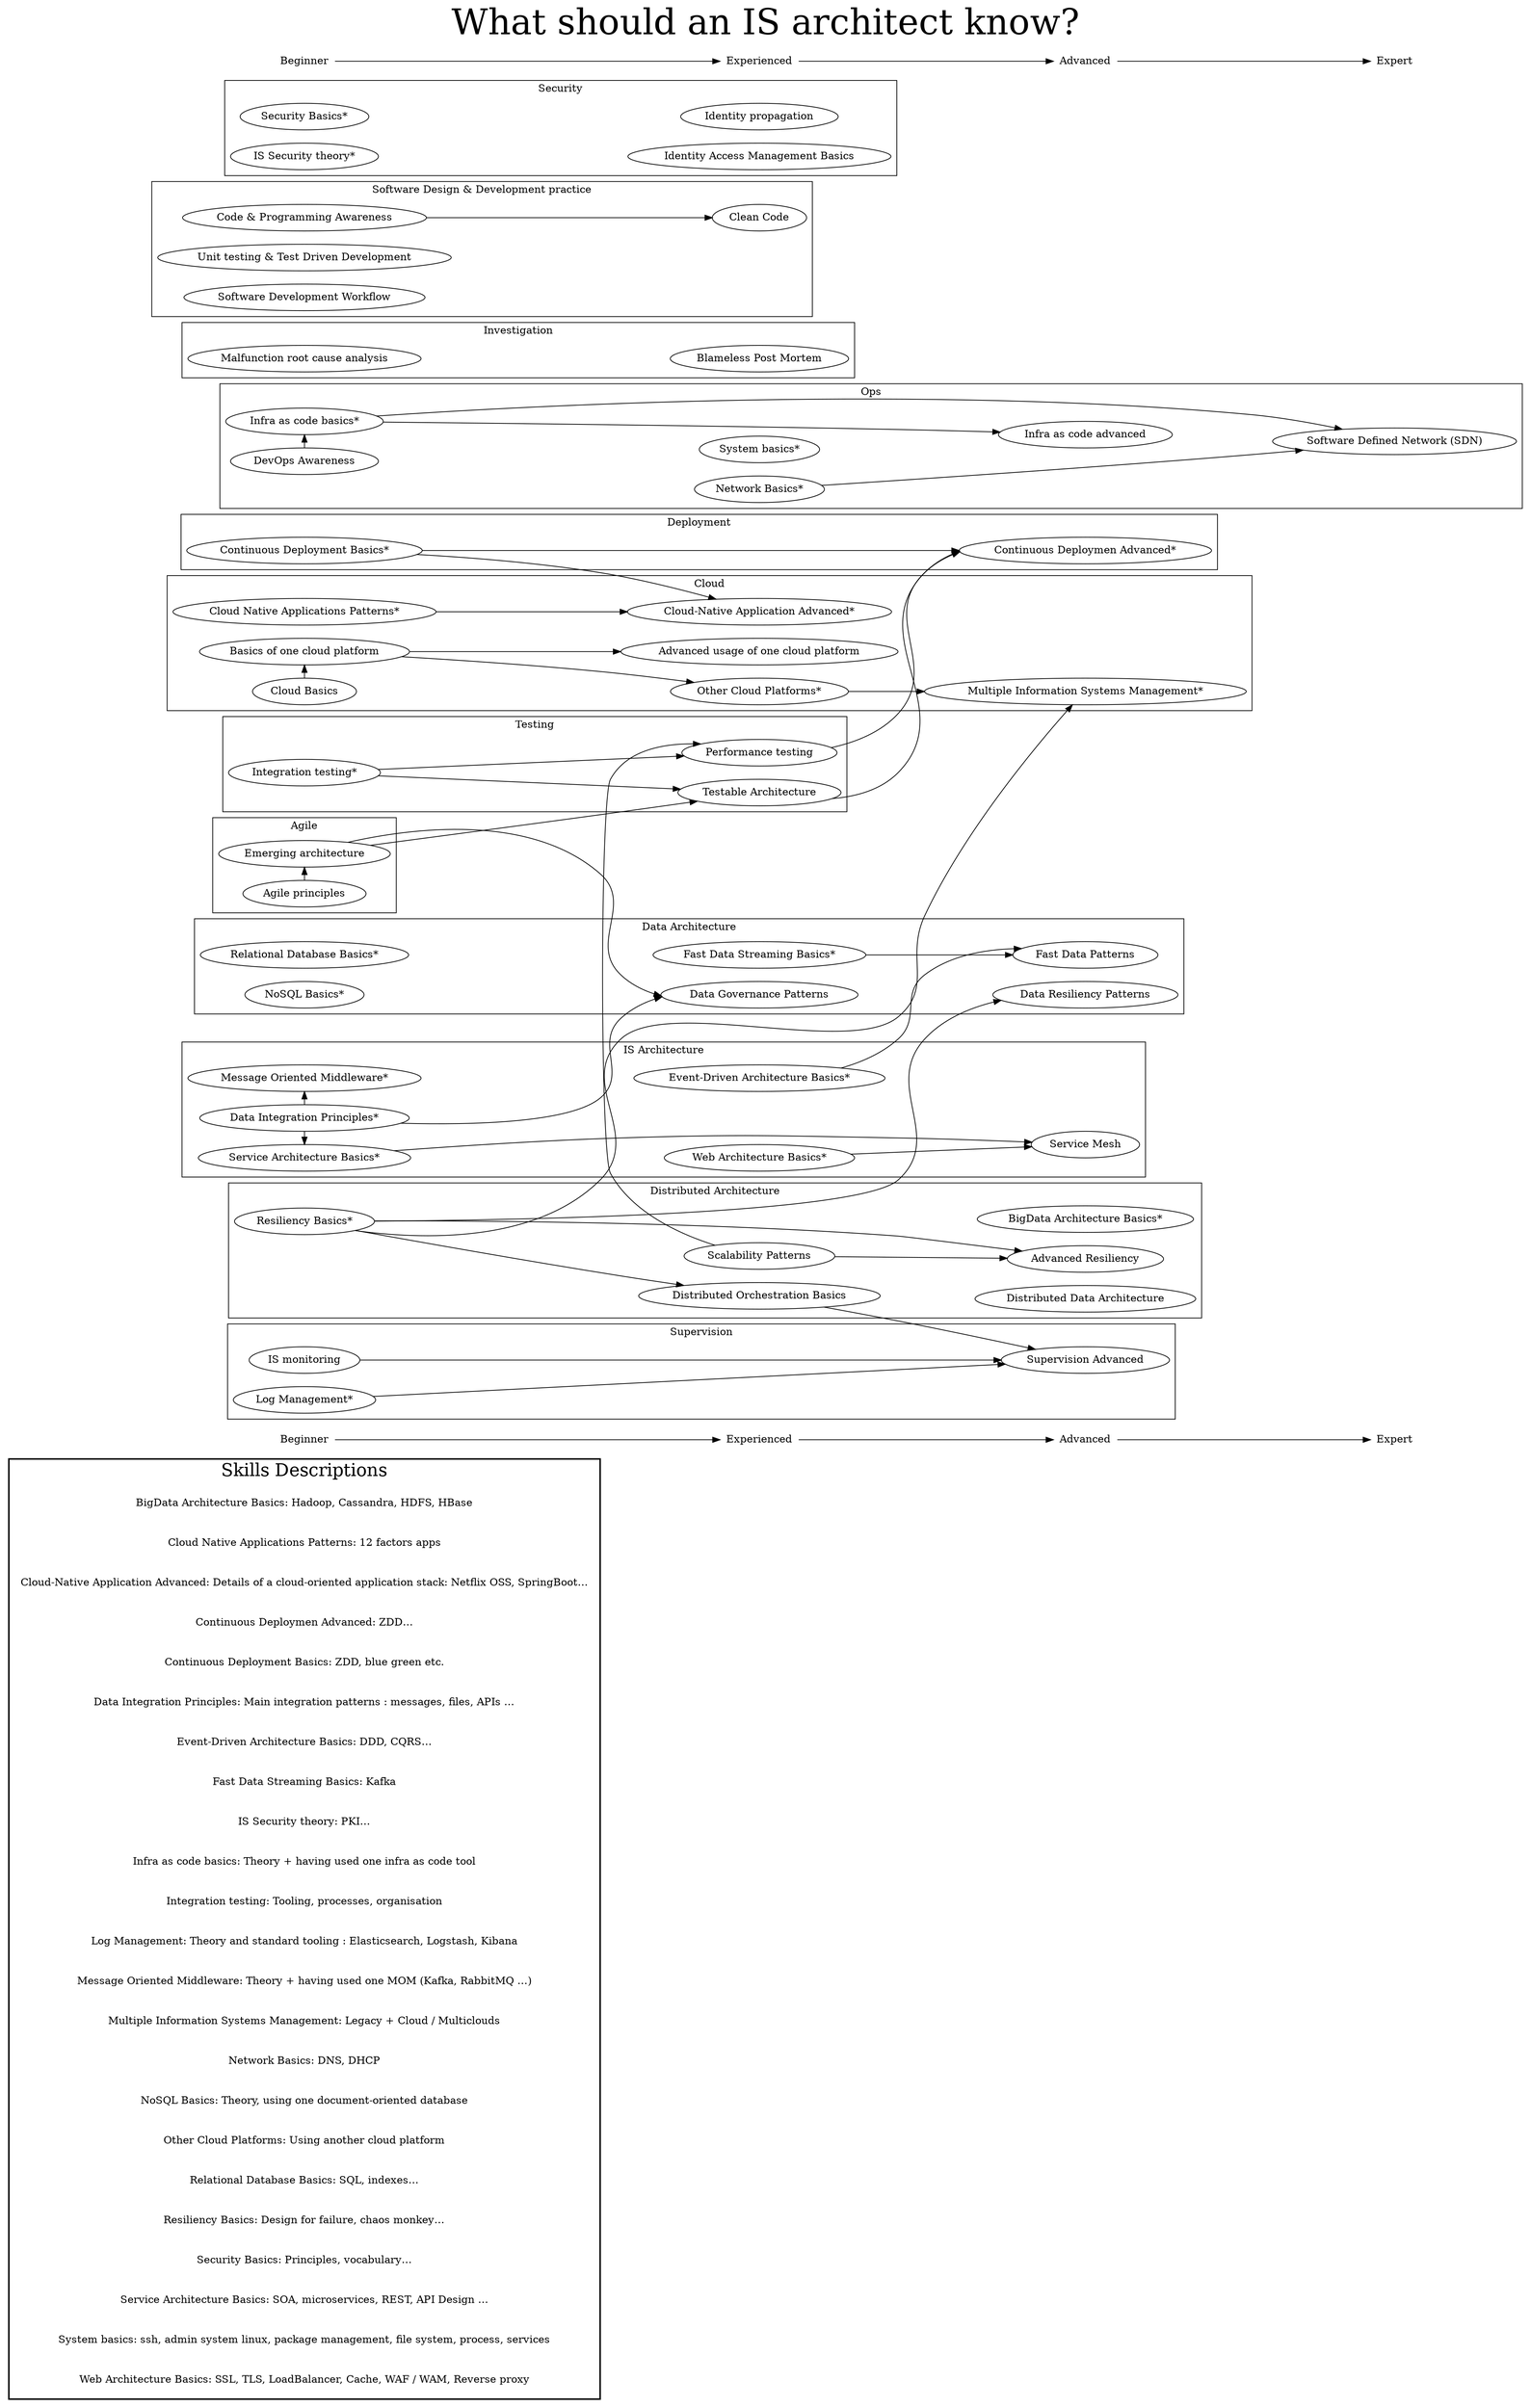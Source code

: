 digraph skills {
	rankdir=LR
	newrank=true

	subgraph cluster_skill_details {
		graph[style=bold];
		description_39[label="BigData Architecture Basics: Hadoop, Cassandra, HDFS, HBase",shape=plaintext];
		description_1[label="Cloud Native Applications Patterns: 12 factors apps",shape=plaintext];
		description_31[label="Cloud-Native Application Advanced: Details of a cloud-oriented application stack: Netflix OSS, SpringBoot…",shape=plaintext];
		description_48[label="Continuous Deploymen Advanced: ZDD…",shape=plaintext];
		description_0[label="Continuous Deployment Basics: ZDD, blue green etc.",shape=plaintext];
		description_20[label="Data Integration Principles: Main integration patterns : messages, files, APIs …",shape=plaintext];
		description_24[label="Event-Driven Architecture Basics: DDD, CQRS…",shape=plaintext];
		description_27[label="Fast Data Streaming Basics: Kafka",shape=plaintext];
		description_18[label="IS Security theory: PKI…",shape=plaintext];
		description_2[label="Infra as code basics: Theory + having used one infra as code tool",shape=plaintext];
		description_17[label="Integration testing: Tooling, processes, organisation",shape=plaintext];
		description_21[label="Log Management: Theory and standard tooling : Elasticsearch, Logstash, Kibana",shape=plaintext];
		description_12[label="Message Oriented Middleware: Theory + having used one MOM (Kafka, RabbitMQ …)",shape=plaintext];
		description_47[label="Multiple Information Systems Management: Legacy + Cloud / Multiclouds",shape=plaintext];
		description_23[label="Network Basics: DNS, DHCP",shape=plaintext];
		description_8[label="NoSQL Basics: Theory, using one document-oriented database",shape=plaintext];
		description_32[label="Other Cloud Platforms: Using another cloud platform",shape=plaintext];
		description_7[label="Relational Database Basics: SQL, indexes…",shape=plaintext];
		description_4[label="Resiliency Basics: Design for failure, chaos monkey…",shape=plaintext];
		description_14[label="Security Basics: Principles, vocabulary…",shape=plaintext];
		description_9[label="Service Architecture Basics: SOA, microservices, REST, API Design …",shape=plaintext];
		description_22[label="System basics: ssh, admin system linux, package management, file system, process, services",shape=plaintext];
		description_25[label="Web Architecture Basics: SSL, TLS, LoadBalancer, Cache, WAF / WAM, Reverse proxy",shape=plaintext];
		fontsize=24;
		label="Skills Descriptions";
	}

	{
		level_1[label="Beginner",shape="plaintext"];
		level_2[label="Experienced",shape="plaintext"];
		level_3[label="Advanced",shape="plaintext"];
		level_4[label="Expert",shape="plaintext"];
		level_1 -> level_2;
		level_2 -> level_3;
		level_3 -> level_4;
	}

	skill_0[label="Continuous Deployment Basics*",id="skill_0"];
	skill_1[label="Cloud Native Applications Patterns*",id="skill_1"];
	skill_2[label="Infra as code basics*",id="skill_2"];
	skill_3[label="DevOps Awareness",id="skill_3"];
	skill_4[label="Resiliency Basics*",id="skill_4"];
	skill_5[label="Cloud Basics",id="skill_5"];
	skill_6[label="Basics of one cloud platform",id="skill_6"];
	skill_7[label="Relational Database Basics*",id="skill_7"];
	skill_8[label="NoSQL Basics*",id="skill_8"];
	skill_9[label="Service Architecture Basics*",id="skill_9"];
	skill_10[label="Malfunction root cause analysis",id="skill_10"];
	skill_11[label="Agile principles",id="skill_11"];
	skill_12[label="Message Oriented Middleware*",id="skill_12"];
	skill_13[label="Code & Programming Awareness",id="skill_13"];
	skill_14[label="Security Basics*",id="skill_14"];
	skill_15[label="Unit testing & Test Driven Development",id="skill_15"];
	skill_16[label="IS monitoring",id="skill_16"];
	skill_17[label="Integration testing*",id="skill_17"];
	skill_18[label="IS Security theory*",id="skill_18"];
	skill_19[label="Software Development Workflow",id="skill_19"];
	skill_20[label="Data Integration Principles*",id="skill_20"];
	skill_21[label="Log Management*",id="skill_21"];
	skill_22[label="System basics*",id="skill_22"];
	skill_23[label="Network Basics*",id="skill_23"];
	skill_24[label="Event-Driven Architecture Basics*",id="skill_24"];
	skill_25[label="Web Architecture Basics*",id="skill_25"];
	skill_26[label="Clean Code",id="skill_26"];
	skill_27[label="Fast Data Streaming Basics*",id="skill_27"];
	skill_28[label="Emerging architecture",id="skill_28"];
	skill_29[label="Data Governance Patterns",id="skill_29"];
	skill_30[label="Distributed Orchestration Basics",id="skill_30"];
	skill_31[label="Cloud-Native Application Advanced*",id="skill_31"];
	skill_32[label="Other Cloud Platforms*",id="skill_32"];
	skill_33[label="Advanced usage of one cloud platform",id="skill_33"];
	skill_34[label="Performance testing",id="skill_34"];
	skill_35[label="Testable Architecture",id="skill_35"];
	skill_36[label="Blameless Post Mortem",id="skill_36"];
	skill_37[label="Identity propagation",id="skill_37"];
	skill_38[label="Identity Access Management Basics",id="skill_38"];
	skill_39[label="BigData Architecture Basics*",id="skill_39"];
	skill_40[label="Scalability Patterns",id="skill_40"];
	skill_41[label="Service Mesh",id="skill_41"];
	skill_42[label="Fast Data Patterns",id="skill_42"];
	skill_43[label="Distributed Data Architecture",id="skill_43"];
	skill_44[label="Infra as code advanced",id="skill_44"];
	skill_45[label="Advanced Resiliency",id="skill_45"];
	skill_46[label="Supervision Advanced",id="skill_46"];
	skill_47[label="Multiple Information Systems Management*",id="skill_47"];
	skill_48[label="Continuous Deploymen Advanced*",id="skill_48"];
	skill_49[label="Data Resiliency Patterns",id="skill_49"];
	skill_50[label="Software Defined Network (SDN)",id="skill_50"];

{ rank=same; level_1; level__1; skill_0; skill_1; skill_2; skill_3; skill_4; skill_5; skill_6; skill_7; skill_8; skill_9; skill_10; skill_11; skill_12; skill_13; skill_14; skill_15; skill_16; skill_17; skill_18; skill_19; skill_20; skill_21; skill_28 }
{ rank=same; level_2; level__2; skill_22; skill_23; skill_24; skill_25; skill_26; skill_27; skill_29; skill_30; skill_31; skill_32; skill_33; skill_34; skill_35; skill_36; skill_37; skill_38; skill_40 }
{ rank=same; level_3; level__3; skill_39; skill_41; skill_42; skill_43; skill_44; skill_45; skill_46; skill_47; skill_48; skill_49 }
{ rank=same; level_4; level__4; skill_50 }
	subgraph cluster_0 {
		label="Deployment";
		skill_0;
		skill_48;
	}
	subgraph cluster_1 {
		label="Cloud";
		skill_1;
		skill_5;
		skill_6;
		skill_31;
		skill_32;
		skill_33;
		skill_47;
	}
	subgraph cluster_2 {
		label="Ops";
		skill_2;
		skill_3;
		skill_22;
		skill_23;
		skill_44;
		skill_50;
	}
	subgraph cluster_3 {
		label="Distributed Architecture";
		skill_4;
		skill_30;
		skill_39;
		skill_40;
		skill_43;
		skill_45;
	}
	subgraph cluster_4 {
		label="Data Architecture";
		skill_7;
		skill_8;
		skill_27;
		skill_29;
		skill_42;
		skill_49;
	}
	subgraph cluster_5 {
		label="IS Architecture";
		skill_9;
		skill_12;
		skill_20;
		skill_24;
		skill_25;
		skill_41;
	}
	subgraph cluster_6 {
		label="Investigation";
		skill_10;
		skill_36;
	}
	subgraph cluster_7 {
		label="Agile";
		skill_11;
		skill_28;
	}
	subgraph cluster_8 {
		label="Software Design & Development practice";
		skill_13;
		skill_15;
		skill_19;
		skill_26;
	}
	subgraph cluster_9 {
		label="Security";
		skill_14;
		skill_18;
		skill_37;
		skill_38;
	}
	subgraph cluster_10 {
		label="Supervision";
		skill_16;
		skill_21;
		skill_46;
	}
	subgraph cluster_11 {
		label="Testing";
		skill_17;
		skill_34;
		skill_35;
	}

	skill_3 -> skill_2;
	skill_5 -> skill_6;
	skill_20 -> skill_9;
	skill_20 -> skill_12;
	skill_13 -> skill_26;
	skill_11 -> skill_28;
	skill_28 -> skill_29;
	skill_20 -> skill_29;
	skill_4 -> skill_30;
	skill_1 -> skill_31;
	skill_0 -> skill_31;
	skill_6 -> skill_32;
	skill_6 -> skill_33;
	skill_40 -> skill_34;
	skill_17 -> skill_34;
	skill_17 -> skill_35;
	skill_28 -> skill_35;
	skill_25 -> skill_41;
	skill_9 -> skill_41;
	skill_27 -> skill_42;
	skill_24 -> skill_42;
	skill_2 -> skill_44;
	skill_4 -> skill_45;
	skill_40 -> skill_45;
	skill_16 -> skill_46;
	skill_21 -> skill_46;
	skill_30 -> skill_46;
	skill_32 -> skill_47;
	skill_4 -> skill_47;
	skill_0 -> skill_48;
	skill_34 -> skill_48;
	skill_35 -> skill_48;
	skill_4 -> skill_49;
	skill_23 -> skill_50;
	skill_2 -> skill_50;
	{
		level__1[label="Beginner",shape="plaintext"];
		level__2[label="Experienced",shape="plaintext"];
		level__3[label="Advanced",shape="plaintext"];
		level__4[label="Expert",shape="plaintext"];
		level__1 -> level__2;
		level__2 -> level__3;
		level__3 -> level__4;
	}

	labelloc="t";
	fontsize=48;
	label="What should an IS architect know?";
}

